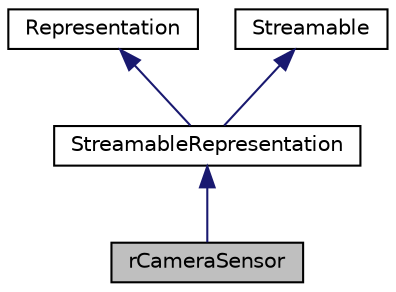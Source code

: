digraph "rCameraSensor"
{
  edge [fontname="Helvetica",fontsize="10",labelfontname="Helvetica",labelfontsize="10"];
  node [fontname="Helvetica",fontsize="10",shape=record];
  Node0 [label="rCameraSensor",height=0.2,width=0.4,color="black", fillcolor="grey75", style="filled", fontcolor="black"];
  Node1 -> Node0 [dir="back",color="midnightblue",fontsize="10",style="solid",fontname="Helvetica"];
  Node1 [label="StreamableRepresentation",height=0.2,width=0.4,color="black", fillcolor="white", style="filled",URL="$classStreamableRepresentation.html",tooltip="StreamableRepresentation: Representations that are streamable should implement this class..."];
  Node2 -> Node1 [dir="back",color="midnightblue",fontsize="10",style="solid",fontname="Helvetica"];
  Node2 [label="Representation",height=0.2,width=0.4,color="black", fillcolor="white", style="filled",URL="$classRepresentation.html",tooltip="Representation abstract class. "];
  Node3 -> Node1 [dir="back",color="midnightblue",fontsize="10",style="solid",fontname="Helvetica"];
  Node3 [label="Streamable",height=0.2,width=0.4,color="black", fillcolor="white", style="filled",URL="$classStreamable.html",tooltip="Streamable: all classes that can be streamed/serialized should implement this base class..."];
}
